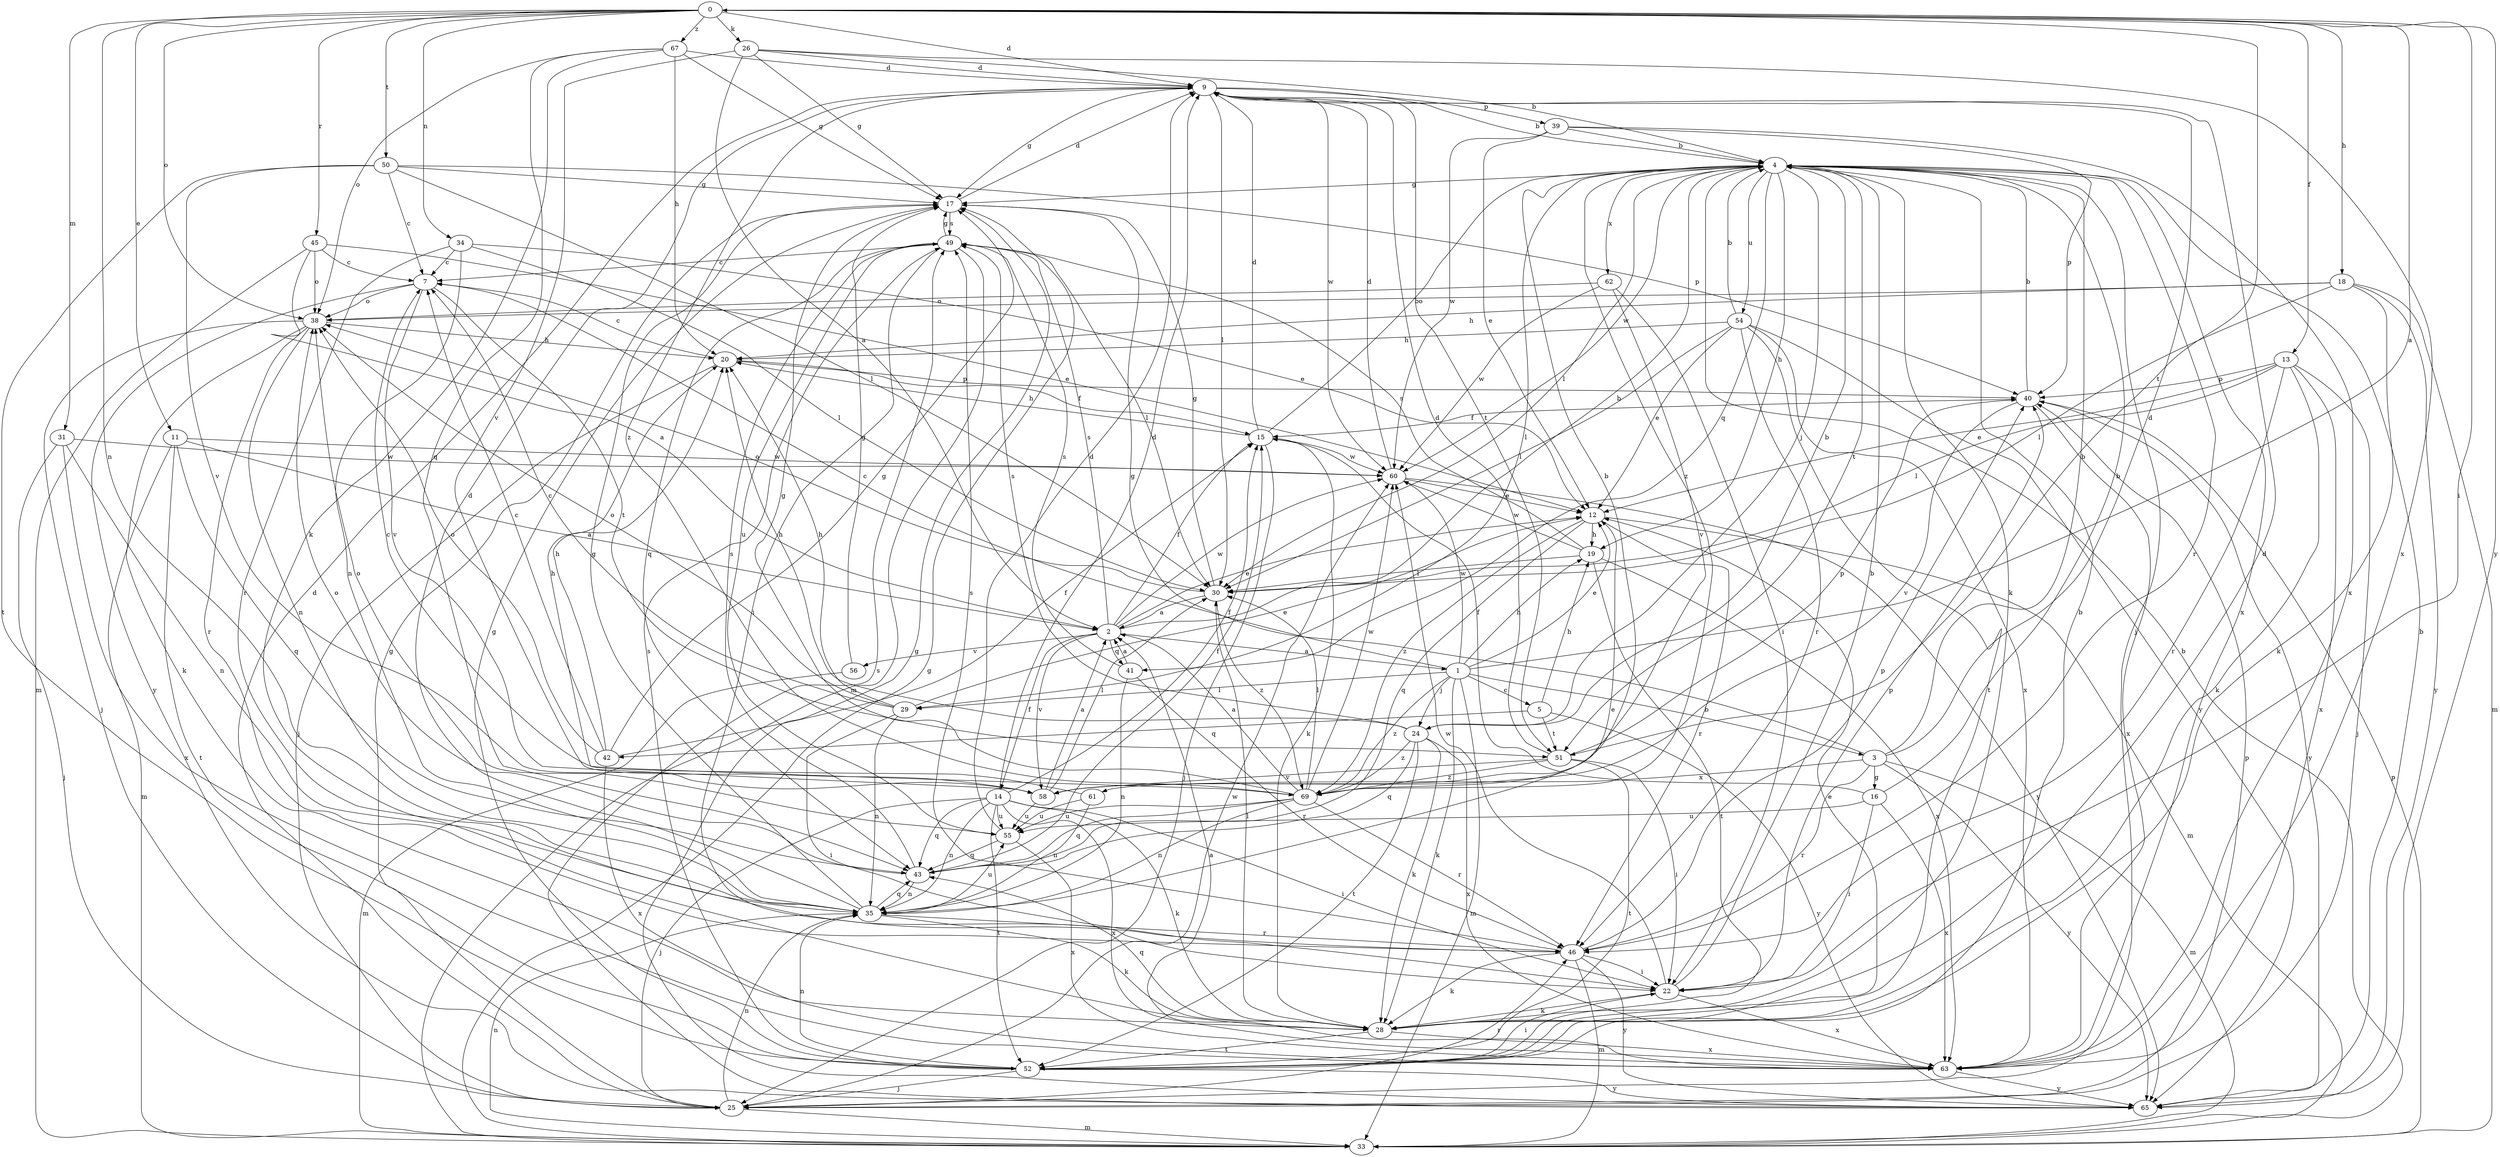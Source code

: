 strict digraph  {
0;
1;
2;
3;
4;
5;
7;
9;
11;
12;
13;
14;
15;
16;
17;
18;
19;
20;
22;
24;
25;
26;
28;
29;
30;
31;
33;
34;
35;
38;
39;
40;
41;
42;
43;
45;
46;
49;
50;
51;
52;
54;
55;
56;
58;
60;
61;
62;
63;
65;
67;
69;
0 -> 9  [label=d];
0 -> 11  [label=e];
0 -> 13  [label=f];
0 -> 18  [label=h];
0 -> 22  [label=i];
0 -> 26  [label=k];
0 -> 31  [label=m];
0 -> 34  [label=n];
0 -> 35  [label=n];
0 -> 38  [label=o];
0 -> 45  [label=r];
0 -> 50  [label=t];
0 -> 51  [label=t];
0 -> 65  [label=y];
0 -> 67  [label=z];
1 -> 0  [label=a];
1 -> 3  [label=b];
1 -> 5  [label=c];
1 -> 7  [label=c];
1 -> 12  [label=e];
1 -> 19  [label=h];
1 -> 24  [label=j];
1 -> 28  [label=k];
1 -> 29  [label=l];
1 -> 33  [label=m];
1 -> 60  [label=w];
1 -> 69  [label=z];
2 -> 1  [label=a];
2 -> 4  [label=b];
2 -> 12  [label=e];
2 -> 14  [label=f];
2 -> 15  [label=f];
2 -> 41  [label=q];
2 -> 49  [label=s];
2 -> 56  [label=v];
2 -> 58  [label=v];
2 -> 60  [label=w];
3 -> 4  [label=b];
3 -> 9  [label=d];
3 -> 16  [label=g];
3 -> 17  [label=g];
3 -> 33  [label=m];
3 -> 46  [label=r];
3 -> 61  [label=x];
3 -> 65  [label=y];
4 -> 17  [label=g];
4 -> 19  [label=h];
4 -> 24  [label=j];
4 -> 25  [label=j];
4 -> 28  [label=k];
4 -> 29  [label=l];
4 -> 30  [label=l];
4 -> 41  [label=q];
4 -> 46  [label=r];
4 -> 51  [label=t];
4 -> 54  [label=u];
4 -> 60  [label=w];
4 -> 62  [label=x];
4 -> 63  [label=x];
4 -> 69  [label=z];
5 -> 19  [label=h];
5 -> 42  [label=q];
5 -> 51  [label=t];
5 -> 65  [label=y];
7 -> 38  [label=o];
7 -> 51  [label=t];
7 -> 58  [label=v];
7 -> 65  [label=y];
9 -> 4  [label=b];
9 -> 17  [label=g];
9 -> 30  [label=l];
9 -> 39  [label=p];
9 -> 51  [label=t];
9 -> 60  [label=w];
9 -> 69  [label=z];
11 -> 2  [label=a];
11 -> 33  [label=m];
11 -> 43  [label=q];
11 -> 52  [label=t];
11 -> 60  [label=w];
12 -> 19  [label=h];
12 -> 33  [label=m];
12 -> 43  [label=q];
12 -> 46  [label=r];
12 -> 69  [label=z];
13 -> 12  [label=e];
13 -> 25  [label=j];
13 -> 28  [label=k];
13 -> 30  [label=l];
13 -> 40  [label=p];
13 -> 46  [label=r];
13 -> 63  [label=x];
14 -> 9  [label=d];
14 -> 15  [label=f];
14 -> 22  [label=i];
14 -> 25  [label=j];
14 -> 28  [label=k];
14 -> 35  [label=n];
14 -> 43  [label=q];
14 -> 52  [label=t];
14 -> 55  [label=u];
14 -> 63  [label=x];
15 -> 4  [label=b];
15 -> 9  [label=d];
15 -> 20  [label=h];
15 -> 25  [label=j];
15 -> 28  [label=k];
15 -> 60  [label=w];
16 -> 4  [label=b];
16 -> 15  [label=f];
16 -> 22  [label=i];
16 -> 55  [label=u];
16 -> 63  [label=x];
17 -> 9  [label=d];
17 -> 49  [label=s];
18 -> 20  [label=h];
18 -> 28  [label=k];
18 -> 30  [label=l];
18 -> 33  [label=m];
18 -> 38  [label=o];
18 -> 65  [label=y];
19 -> 30  [label=l];
19 -> 49  [label=s];
19 -> 52  [label=t];
19 -> 60  [label=w];
19 -> 63  [label=x];
20 -> 7  [label=c];
20 -> 15  [label=f];
20 -> 25  [label=j];
20 -> 40  [label=p];
22 -> 4  [label=b];
22 -> 28  [label=k];
22 -> 40  [label=p];
22 -> 60  [label=w];
22 -> 63  [label=x];
24 -> 4  [label=b];
24 -> 20  [label=h];
24 -> 28  [label=k];
24 -> 43  [label=q];
24 -> 49  [label=s];
24 -> 52  [label=t];
24 -> 63  [label=x];
24 -> 69  [label=z];
25 -> 9  [label=d];
25 -> 17  [label=g];
25 -> 33  [label=m];
25 -> 35  [label=n];
25 -> 40  [label=p];
25 -> 46  [label=r];
25 -> 60  [label=w];
26 -> 2  [label=a];
26 -> 4  [label=b];
26 -> 9  [label=d];
26 -> 17  [label=g];
26 -> 58  [label=v];
26 -> 63  [label=x];
28 -> 9  [label=d];
28 -> 30  [label=l];
28 -> 43  [label=q];
28 -> 52  [label=t];
28 -> 63  [label=x];
29 -> 7  [label=c];
29 -> 12  [label=e];
29 -> 20  [label=h];
29 -> 22  [label=i];
29 -> 35  [label=n];
29 -> 38  [label=o];
30 -> 2  [label=a];
30 -> 17  [label=g];
30 -> 38  [label=o];
30 -> 69  [label=z];
31 -> 25  [label=j];
31 -> 35  [label=n];
31 -> 60  [label=w];
31 -> 63  [label=x];
33 -> 4  [label=b];
33 -> 17  [label=g];
33 -> 35  [label=n];
33 -> 40  [label=p];
34 -> 7  [label=c];
34 -> 12  [label=e];
34 -> 30  [label=l];
34 -> 35  [label=n];
34 -> 46  [label=r];
35 -> 9  [label=d];
35 -> 12  [label=e];
35 -> 17  [label=g];
35 -> 28  [label=k];
35 -> 43  [label=q];
35 -> 46  [label=r];
35 -> 55  [label=u];
38 -> 20  [label=h];
38 -> 25  [label=j];
38 -> 28  [label=k];
38 -> 35  [label=n];
38 -> 46  [label=r];
39 -> 4  [label=b];
39 -> 12  [label=e];
39 -> 40  [label=p];
39 -> 60  [label=w];
39 -> 63  [label=x];
40 -> 4  [label=b];
40 -> 15  [label=f];
40 -> 58  [label=v];
40 -> 63  [label=x];
40 -> 65  [label=y];
41 -> 2  [label=a];
41 -> 35  [label=n];
41 -> 46  [label=r];
41 -> 49  [label=s];
42 -> 7  [label=c];
42 -> 15  [label=f];
42 -> 17  [label=g];
42 -> 20  [label=h];
42 -> 38  [label=o];
42 -> 63  [label=x];
43 -> 15  [label=f];
43 -> 35  [label=n];
43 -> 38  [label=o];
43 -> 49  [label=s];
45 -> 2  [label=a];
45 -> 7  [label=c];
45 -> 12  [label=e];
45 -> 33  [label=m];
45 -> 38  [label=o];
46 -> 22  [label=i];
46 -> 28  [label=k];
46 -> 33  [label=m];
46 -> 40  [label=p];
46 -> 49  [label=s];
46 -> 65  [label=y];
49 -> 7  [label=c];
49 -> 17  [label=g];
49 -> 22  [label=i];
49 -> 30  [label=l];
49 -> 33  [label=m];
49 -> 43  [label=q];
49 -> 55  [label=u];
50 -> 7  [label=c];
50 -> 17  [label=g];
50 -> 30  [label=l];
50 -> 40  [label=p];
50 -> 52  [label=t];
50 -> 58  [label=v];
51 -> 9  [label=d];
51 -> 22  [label=i];
51 -> 40  [label=p];
51 -> 52  [label=t];
51 -> 58  [label=v];
51 -> 69  [label=z];
52 -> 4  [label=b];
52 -> 12  [label=e];
52 -> 17  [label=g];
52 -> 22  [label=i];
52 -> 25  [label=j];
52 -> 35  [label=n];
52 -> 49  [label=s];
52 -> 65  [label=y];
54 -> 4  [label=b];
54 -> 12  [label=e];
54 -> 20  [label=h];
54 -> 30  [label=l];
54 -> 46  [label=r];
54 -> 52  [label=t];
54 -> 63  [label=x];
54 -> 65  [label=y];
55 -> 9  [label=d];
55 -> 38  [label=o];
55 -> 43  [label=q];
55 -> 63  [label=x];
56 -> 17  [label=g];
56 -> 33  [label=m];
58 -> 2  [label=a];
58 -> 30  [label=l];
58 -> 55  [label=u];
60 -> 9  [label=d];
60 -> 12  [label=e];
60 -> 65  [label=y];
61 -> 20  [label=h];
61 -> 35  [label=n];
61 -> 55  [label=u];
62 -> 22  [label=i];
62 -> 38  [label=o];
62 -> 58  [label=v];
62 -> 60  [label=w];
63 -> 2  [label=a];
63 -> 65  [label=y];
65 -> 4  [label=b];
65 -> 17  [label=g];
65 -> 49  [label=s];
67 -> 9  [label=d];
67 -> 17  [label=g];
67 -> 20  [label=h];
67 -> 28  [label=k];
67 -> 38  [label=o];
67 -> 43  [label=q];
69 -> 2  [label=a];
69 -> 4  [label=b];
69 -> 7  [label=c];
69 -> 17  [label=g];
69 -> 30  [label=l];
69 -> 35  [label=n];
69 -> 43  [label=q];
69 -> 46  [label=r];
69 -> 55  [label=u];
69 -> 60  [label=w];
}
